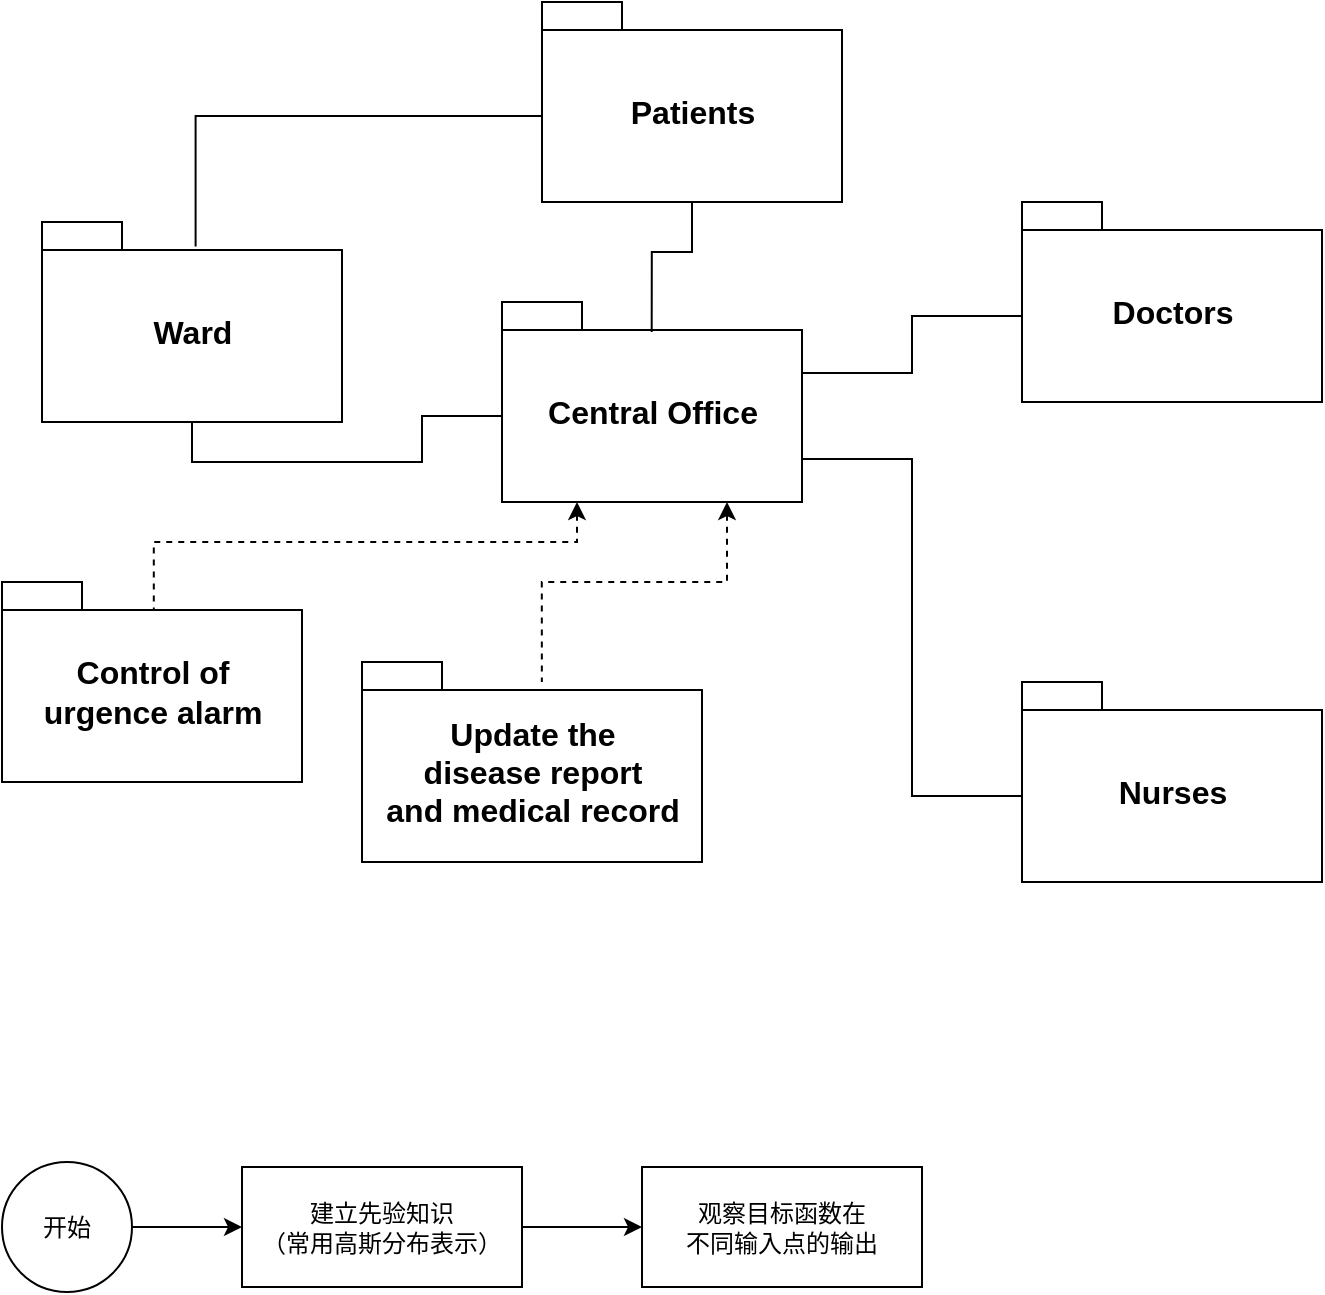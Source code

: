 <mxfile version="22.1.0" type="github">
  <diagram id="JUfkbv9VFEBLnKnWdgaG" name="第 1 页">
    <mxGraphModel dx="1290" dy="542" grid="1" gridSize="10" guides="1" tooltips="1" connect="1" arrows="1" fold="1" page="1" pageScale="1" pageWidth="827" pageHeight="1169" math="0" shadow="0">
      <root>
        <mxCell id="0" />
        <mxCell id="1" parent="0" />
        <mxCell id="TFSnkRS1mbYTuwgmxGYo-19" style="edgeStyle=orthogonalEdgeStyle;rounded=0;orthogonalLoop=1;jettySize=auto;html=1;exitX=0;exitY=0;exitDx=150;exitDy=35.5;exitPerimeter=0;entryX=0;entryY=0;entryDx=0;entryDy=57;entryPerimeter=0;fontSize=16;endArrow=none;endFill=0;" parent="1" source="TFSnkRS1mbYTuwgmxGYo-1" target="TFSnkRS1mbYTuwgmxGYo-5" edge="1">
          <mxGeometry relative="1" as="geometry" />
        </mxCell>
        <mxCell id="TFSnkRS1mbYTuwgmxGYo-20" style="edgeStyle=orthogonalEdgeStyle;rounded=0;orthogonalLoop=1;jettySize=auto;html=1;exitX=0;exitY=0;exitDx=150;exitDy=78.5;exitPerimeter=0;entryX=0;entryY=0;entryDx=0;entryDy=57;entryPerimeter=0;fontSize=16;endArrow=none;endFill=0;" parent="1" source="TFSnkRS1mbYTuwgmxGYo-1" target="TFSnkRS1mbYTuwgmxGYo-3" edge="1">
          <mxGeometry relative="1" as="geometry" />
        </mxCell>
        <mxCell id="TFSnkRS1mbYTuwgmxGYo-22" value="" style="edgeStyle=orthogonalEdgeStyle;rounded=0;orthogonalLoop=1;jettySize=auto;html=1;fontSize=16;endArrow=none;endFill=0;entryX=0.506;entryY=0.141;entryDx=0;entryDy=0;entryPerimeter=0;exitX=0.25;exitY=1;exitDx=0;exitDy=0;exitPerimeter=0;dashed=1;startArrow=classic;startFill=1;" parent="1" source="TFSnkRS1mbYTuwgmxGYo-1" target="TFSnkRS1mbYTuwgmxGYo-21" edge="1">
          <mxGeometry relative="1" as="geometry" />
        </mxCell>
        <mxCell id="TFSnkRS1mbYTuwgmxGYo-1" value="&lt;font style=&quot;font-size: 16px;&quot;&gt;Central Office&lt;/font&gt;" style="shape=folder;fontStyle=1;spacingTop=10;tabWidth=40;tabHeight=14;tabPosition=left;html=1;" parent="1" vertex="1">
          <mxGeometry x="300" y="170" width="150" height="100" as="geometry" />
        </mxCell>
        <mxCell id="TFSnkRS1mbYTuwgmxGYo-8" style="edgeStyle=orthogonalEdgeStyle;rounded=0;orthogonalLoop=1;jettySize=auto;html=1;entryX=0;entryY=0;entryDx=0;entryDy=57;entryPerimeter=0;fontSize=16;exitX=0.5;exitY=1;exitDx=0;exitDy=0;exitPerimeter=0;endArrow=none;endFill=0;" parent="1" source="TFSnkRS1mbYTuwgmxGYo-2" target="TFSnkRS1mbYTuwgmxGYo-1" edge="1">
          <mxGeometry relative="1" as="geometry" />
        </mxCell>
        <mxCell id="TFSnkRS1mbYTuwgmxGYo-2" value="&lt;font style=&quot;font-size: 16px;&quot;&gt;Ward&lt;/font&gt;" style="shape=folder;fontStyle=1;spacingTop=10;tabWidth=40;tabHeight=14;tabPosition=left;html=1;" parent="1" vertex="1">
          <mxGeometry x="70" y="130" width="150" height="100" as="geometry" />
        </mxCell>
        <mxCell id="TFSnkRS1mbYTuwgmxGYo-3" value="&lt;span style=&quot;font-size: 16px;&quot;&gt;Nurses&lt;/span&gt;" style="shape=folder;fontStyle=1;spacingTop=10;tabWidth=40;tabHeight=14;tabPosition=left;html=1;" parent="1" vertex="1">
          <mxGeometry x="560" y="360" width="150" height="100" as="geometry" />
        </mxCell>
        <mxCell id="TFSnkRS1mbYTuwgmxGYo-4" value="&lt;font style=&quot;font-size: 16px;&quot;&gt;Patients&lt;/font&gt;" style="shape=folder;fontStyle=1;spacingTop=10;tabWidth=40;tabHeight=14;tabPosition=left;html=1;" parent="1" vertex="1">
          <mxGeometry x="320" y="20" width="150" height="100" as="geometry" />
        </mxCell>
        <mxCell id="TFSnkRS1mbYTuwgmxGYo-5" value="&lt;font style=&quot;font-size: 16px;&quot;&gt;Doctors&lt;/font&gt;" style="shape=folder;fontStyle=1;spacingTop=10;tabWidth=40;tabHeight=14;tabPosition=left;html=1;" parent="1" vertex="1">
          <mxGeometry x="560" y="120" width="150" height="100" as="geometry" />
        </mxCell>
        <mxCell id="TFSnkRS1mbYTuwgmxGYo-9" style="edgeStyle=orthogonalEdgeStyle;rounded=0;orthogonalLoop=1;jettySize=auto;html=1;entryX=0;entryY=0;entryDx=0;entryDy=57;entryPerimeter=0;fontSize=16;endArrow=none;endFill=0;exitX=0.512;exitY=0.122;exitDx=0;exitDy=0;exitPerimeter=0;" parent="1" source="TFSnkRS1mbYTuwgmxGYo-2" target="TFSnkRS1mbYTuwgmxGYo-4" edge="1">
          <mxGeometry relative="1" as="geometry">
            <mxPoint x="146" y="140" as="sourcePoint" />
            <mxPoint x="462.5" y="215.5" as="targetPoint" />
            <Array as="points">
              <mxPoint x="147" y="77" />
            </Array>
          </mxGeometry>
        </mxCell>
        <mxCell id="TFSnkRS1mbYTuwgmxGYo-13" style="edgeStyle=orthogonalEdgeStyle;rounded=0;orthogonalLoop=1;jettySize=auto;html=1;entryX=0.5;entryY=1;entryDx=0;entryDy=0;entryPerimeter=0;fontSize=16;exitX=0.499;exitY=0.15;exitDx=0;exitDy=0;exitPerimeter=0;endArrow=none;endFill=0;" parent="1" source="TFSnkRS1mbYTuwgmxGYo-1" target="TFSnkRS1mbYTuwgmxGYo-4" edge="1">
          <mxGeometry relative="1" as="geometry">
            <mxPoint x="580" y="230" as="sourcePoint" />
            <mxPoint x="670" y="130" as="targetPoint" />
          </mxGeometry>
        </mxCell>
        <mxCell id="TFSnkRS1mbYTuwgmxGYo-21" value="&lt;font style=&quot;&quot;&gt;&lt;span style=&quot;font-size: 16px;&quot;&gt;Control of&lt;/span&gt;&lt;br&gt;&lt;span style=&quot;font-size: 16px;&quot;&gt;urgence alarm&lt;/span&gt;&lt;br&gt;&lt;/font&gt;" style="shape=folder;fontStyle=1;spacingTop=10;tabWidth=40;tabHeight=14;tabPosition=left;html=1;" parent="1" vertex="1">
          <mxGeometry x="50" y="310" width="150" height="100" as="geometry" />
        </mxCell>
        <mxCell id="TFSnkRS1mbYTuwgmxGYo-23" value="&lt;font style=&quot;&quot;&gt;&lt;span style=&quot;font-size: 16px;&quot;&gt;Update the&lt;br&gt;disease report&lt;br&gt;and&amp;nbsp;medical record&lt;/span&gt;&lt;br&gt;&lt;/font&gt;" style="shape=folder;fontStyle=1;spacingTop=10;tabWidth=40;tabHeight=14;tabPosition=left;html=1;" parent="1" vertex="1">
          <mxGeometry x="230" y="350" width="170" height="100" as="geometry" />
        </mxCell>
        <mxCell id="TFSnkRS1mbYTuwgmxGYo-24" value="" style="edgeStyle=orthogonalEdgeStyle;rounded=0;orthogonalLoop=1;jettySize=auto;html=1;fontSize=16;endArrow=none;endFill=0;entryX=0.529;entryY=0.1;entryDx=0;entryDy=0;entryPerimeter=0;exitX=0.75;exitY=1;exitDx=0;exitDy=0;exitPerimeter=0;dashed=1;startArrow=classic;startFill=1;" parent="1" source="TFSnkRS1mbYTuwgmxGYo-1" target="TFSnkRS1mbYTuwgmxGYo-23" edge="1">
          <mxGeometry relative="1" as="geometry">
            <mxPoint x="491.6" y="400" as="sourcePoint" />
            <mxPoint x="380.0" y="494.1" as="targetPoint" />
          </mxGeometry>
        </mxCell>
        <mxCell id="WyBCjYpSyDE15G2E7WYa-6" style="edgeStyle=orthogonalEdgeStyle;rounded=0;orthogonalLoop=1;jettySize=auto;html=1;exitX=1;exitY=0.5;exitDx=0;exitDy=0;entryX=0;entryY=0.5;entryDx=0;entryDy=0;" edge="1" parent="1" source="WyBCjYpSyDE15G2E7WYa-1" target="WyBCjYpSyDE15G2E7WYa-3">
          <mxGeometry relative="1" as="geometry" />
        </mxCell>
        <mxCell id="WyBCjYpSyDE15G2E7WYa-1" value="建立先验知识&lt;br&gt;（常用高斯分布表示）" style="rounded=0;whiteSpace=wrap;html=1;" vertex="1" parent="1">
          <mxGeometry x="170" y="602.5" width="140" height="60" as="geometry" />
        </mxCell>
        <mxCell id="WyBCjYpSyDE15G2E7WYa-5" style="edgeStyle=orthogonalEdgeStyle;rounded=0;orthogonalLoop=1;jettySize=auto;html=1;exitX=1;exitY=0.5;exitDx=0;exitDy=0;entryX=0;entryY=0.5;entryDx=0;entryDy=0;" edge="1" parent="1" source="WyBCjYpSyDE15G2E7WYa-2" target="WyBCjYpSyDE15G2E7WYa-1">
          <mxGeometry relative="1" as="geometry" />
        </mxCell>
        <mxCell id="WyBCjYpSyDE15G2E7WYa-2" value="开始" style="ellipse;whiteSpace=wrap;html=1;aspect=fixed;" vertex="1" parent="1">
          <mxGeometry x="50" y="600" width="65" height="65" as="geometry" />
        </mxCell>
        <mxCell id="WyBCjYpSyDE15G2E7WYa-3" value="观察目标函数在&lt;br&gt;不同输入点的输出" style="rounded=0;whiteSpace=wrap;html=1;" vertex="1" parent="1">
          <mxGeometry x="370" y="602.5" width="140" height="60" as="geometry" />
        </mxCell>
      </root>
    </mxGraphModel>
  </diagram>
</mxfile>
